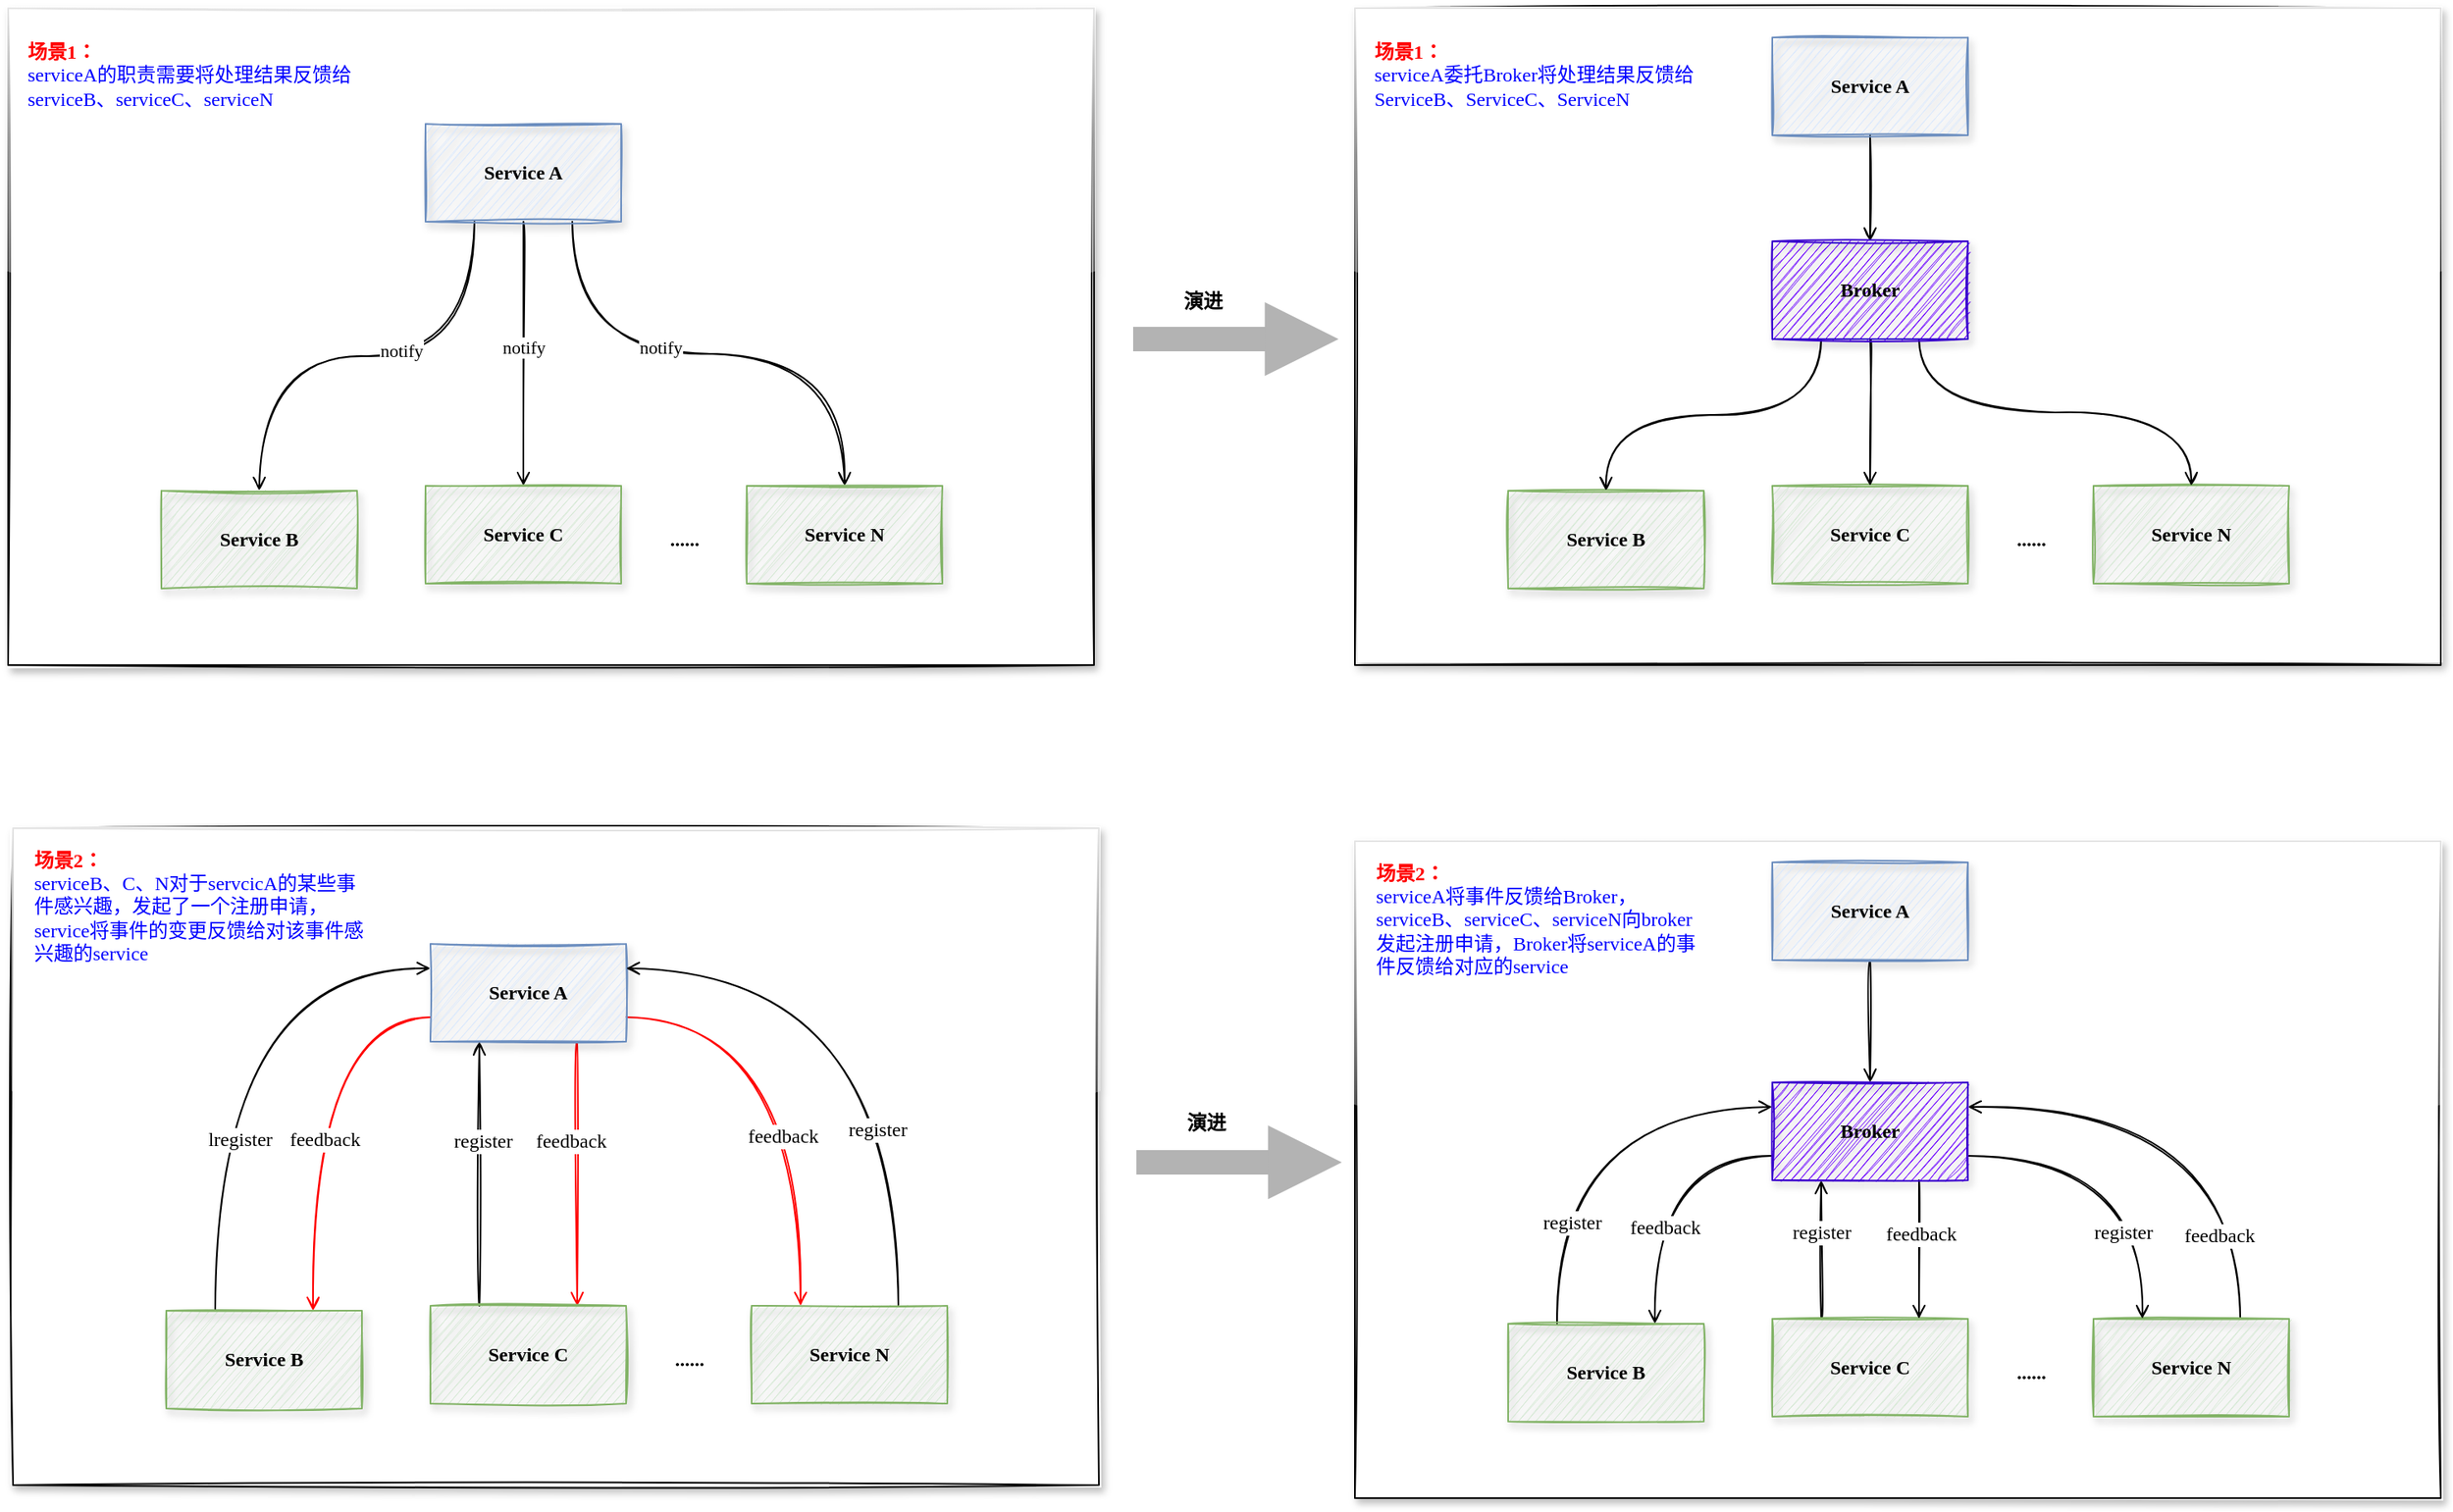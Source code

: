 <mxfile version="20.3.2" type="github">
  <diagram id="xd_ivLJh1A_-zqhclp_y" name="Page-1">
    <mxGraphModel dx="2102" dy="1187" grid="0" gridSize="10" guides="1" tooltips="1" connect="1" arrows="1" fold="1" page="1" pageScale="1" pageWidth="827" pageHeight="1169" math="0" shadow="0">
      <root>
        <mxCell id="0" />
        <mxCell id="1" parent="0" />
        <mxCell id="wBiFnpuhDJ96sovLaJxK-18" value="" style="rounded=0;whiteSpace=wrap;html=1;shadow=1;sketch=1;fontFamily=Indie Flower;fontSource=https%3A%2F%2Ffonts.googleapis.com%2Fcss%3Ffamily%3DIndie%2BFlower;glass=1;" vertex="1" parent="1">
          <mxGeometry x="84" y="40" width="666" height="403" as="geometry" />
        </mxCell>
        <mxCell id="wBiFnpuhDJ96sovLaJxK-11" style="edgeStyle=orthogonalEdgeStyle;orthogonalLoop=1;jettySize=auto;html=1;exitX=0.25;exitY=1;exitDx=0;exitDy=0;entryX=0.5;entryY=0;entryDx=0;entryDy=0;fontFamily=Indie Flower;fontSource=https%3A%2F%2Ffonts.googleapis.com%2Fcss%3Ffamily%3DIndie%2BFlower;endArrow=open;endFill=0;curved=1;sketch=1;shadow=0;" edge="1" parent="1" source="wBiFnpuhDJ96sovLaJxK-5" target="wBiFnpuhDJ96sovLaJxK-6">
          <mxGeometry relative="1" as="geometry" />
        </mxCell>
        <mxCell id="wBiFnpuhDJ96sovLaJxK-15" value="notify" style="edgeLabel;html=1;align=center;verticalAlign=middle;resizable=0;points=[];fontFamily=Indie Flower;" vertex="1" connectable="0" parent="wBiFnpuhDJ96sovLaJxK-11">
          <mxGeometry x="-0.143" y="-4" relative="1" as="geometry">
            <mxPoint as="offset" />
          </mxGeometry>
        </mxCell>
        <mxCell id="wBiFnpuhDJ96sovLaJxK-12" style="edgeStyle=orthogonalEdgeStyle;curved=1;sketch=1;orthogonalLoop=1;jettySize=auto;html=1;exitX=0.5;exitY=1;exitDx=0;exitDy=0;shadow=0;fontFamily=Indie Flower;fontSource=https%3A%2F%2Ffonts.googleapis.com%2Fcss%3Ffamily%3DIndie%2BFlower;endArrow=open;endFill=0;" edge="1" parent="1" source="wBiFnpuhDJ96sovLaJxK-5" target="wBiFnpuhDJ96sovLaJxK-9">
          <mxGeometry relative="1" as="geometry" />
        </mxCell>
        <mxCell id="wBiFnpuhDJ96sovLaJxK-16" value="notify" style="edgeLabel;html=1;align=center;verticalAlign=middle;resizable=0;points=[];fontFamily=Indie Flower;" vertex="1" connectable="0" parent="wBiFnpuhDJ96sovLaJxK-12">
          <mxGeometry x="-0.086" y="-1" relative="1" as="geometry">
            <mxPoint x="1" y="3" as="offset" />
          </mxGeometry>
        </mxCell>
        <mxCell id="wBiFnpuhDJ96sovLaJxK-13" style="edgeStyle=orthogonalEdgeStyle;curved=1;sketch=1;orthogonalLoop=1;jettySize=auto;html=1;exitX=0.75;exitY=1;exitDx=0;exitDy=0;shadow=0;fontFamily=Indie Flower;fontSource=https%3A%2F%2Ffonts.googleapis.com%2Fcss%3Ffamily%3DIndie%2BFlower;endArrow=open;endFill=0;" edge="1" parent="1" source="wBiFnpuhDJ96sovLaJxK-5" target="wBiFnpuhDJ96sovLaJxK-10">
          <mxGeometry relative="1" as="geometry" />
        </mxCell>
        <mxCell id="wBiFnpuhDJ96sovLaJxK-17" value="notify" style="edgeLabel;html=1;align=center;verticalAlign=middle;resizable=0;points=[];fontFamily=Indie Flower;" vertex="1" connectable="0" parent="wBiFnpuhDJ96sovLaJxK-13">
          <mxGeometry x="-0.089" relative="1" as="geometry">
            <mxPoint x="-15" y="-4" as="offset" />
          </mxGeometry>
        </mxCell>
        <mxCell id="wBiFnpuhDJ96sovLaJxK-5" value="&lt;b&gt;Service A&lt;/b&gt;" style="rounded=0;whiteSpace=wrap;html=1;fillColor=#dae8fc;strokeColor=#6c8ebf;sketch=1;shadow=1;fontFamily=Indie Flower;fontSource=https%3A%2F%2Ffonts.googleapis.com%2Fcss%3Ffamily%3DIndie%2BFlower;" vertex="1" parent="1">
          <mxGeometry x="340" y="111" width="120" height="60" as="geometry" />
        </mxCell>
        <mxCell id="wBiFnpuhDJ96sovLaJxK-6" value="&lt;b&gt;&lt;font data-font-src=&quot;https://fonts.googleapis.com/css?family=Indie+Flower&quot; face=&quot;Indie Flower&quot;&gt;Service B&lt;/font&gt;&lt;/b&gt;" style="rounded=0;whiteSpace=wrap;html=1;sketch=1;shadow=1;fillColor=#d5e8d4;strokeColor=#82b366;" vertex="1" parent="1">
          <mxGeometry x="178" y="336" width="120" height="60" as="geometry" />
        </mxCell>
        <mxCell id="wBiFnpuhDJ96sovLaJxK-9" value="&lt;b&gt;&lt;font data-font-src=&quot;https://fonts.googleapis.com/css?family=Indie+Flower&quot; face=&quot;Indie Flower&quot;&gt;Service C&lt;/font&gt;&lt;/b&gt;" style="rounded=0;whiteSpace=wrap;html=1;sketch=1;shadow=1;fillColor=#d5e8d4;strokeColor=#82b366;" vertex="1" parent="1">
          <mxGeometry x="340" y="333" width="120" height="60" as="geometry" />
        </mxCell>
        <mxCell id="wBiFnpuhDJ96sovLaJxK-10" value="&lt;b&gt;&lt;font data-font-src=&quot;https://fonts.googleapis.com/css?family=Indie+Flower&quot; face=&quot;Indie Flower&quot;&gt;Service N&lt;/font&gt;&lt;/b&gt;" style="rounded=0;whiteSpace=wrap;html=1;sketch=1;shadow=1;fillColor=#d5e8d4;strokeColor=#82b366;" vertex="1" parent="1">
          <mxGeometry x="537" y="333" width="120" height="60" as="geometry" />
        </mxCell>
        <mxCell id="wBiFnpuhDJ96sovLaJxK-14" value="......" style="text;html=1;strokeColor=none;fillColor=none;align=center;verticalAlign=middle;whiteSpace=wrap;rounded=0;shadow=1;sketch=1;fontFamily=Indie Flower;fontSource=https%3A%2F%2Ffonts.googleapis.com%2Fcss%3Ffamily%3DIndie%2BFlower;fontStyle=1" vertex="1" parent="1">
          <mxGeometry x="479" y="351" width="40" height="30" as="geometry" />
        </mxCell>
        <mxCell id="wBiFnpuhDJ96sovLaJxK-19" value="&lt;b&gt;&lt;font color=&quot;#ff0000&quot;&gt;场景1：&lt;/font&gt;&lt;br&gt;&lt;/b&gt;&lt;font data-font-src=&quot;https://fonts.googleapis.com/css?family=Indie+Flower&quot; style=&quot;font-size: 12px;&quot;&gt;serviceA&lt;/font&gt;的职责需要将处理结果反馈给&lt;font data-font-src=&quot;https://fonts.googleapis.com/css?family=Indie+Flower&quot;&gt;serviceB&lt;/font&gt;、&lt;font data-font-src=&quot;https://fonts.googleapis.com/css?family=Indie+Flower&quot;&gt;serviceC&lt;/font&gt;、&lt;font data-font-src=&quot;https://fonts.googleapis.com/css?family=Indie+Flower&quot;&gt;serviceN&lt;/font&gt;" style="text;html=1;strokeColor=none;fillColor=none;align=left;verticalAlign=middle;whiteSpace=wrap;rounded=0;shadow=1;glass=1;sketch=1;fontFamily=ZCOOL KuaiLe;fontSource=https%3A%2F%2Ffonts.googleapis.com%2Fcss%3Ffamily%3DZCOOL%2BKuaiLe;fontColor=#0000FF;" vertex="1" parent="1">
          <mxGeometry x="94" y="58" width="208" height="46" as="geometry" />
        </mxCell>
        <mxCell id="wBiFnpuhDJ96sovLaJxK-20" value="" style="rounded=0;whiteSpace=wrap;html=1;shadow=1;sketch=1;fontFamily=Indie Flower;fontSource=https%3A%2F%2Ffonts.googleapis.com%2Fcss%3Ffamily%3DIndie%2BFlower;glass=1;" vertex="1" parent="1">
          <mxGeometry x="87" y="543" width="666" height="403" as="geometry" />
        </mxCell>
        <mxCell id="wBiFnpuhDJ96sovLaJxK-40" style="edgeStyle=orthogonalEdgeStyle;curved=1;sketch=1;orthogonalLoop=1;jettySize=auto;html=1;exitX=0;exitY=0.75;exitDx=0;exitDy=0;entryX=0.75;entryY=0;entryDx=0;entryDy=0;shadow=0;fontFamily=Indie Flower;fontSource=https%3A%2F%2Ffonts.googleapis.com%2Fcss%3Ffamily%3DIndie%2BFlower;fontSize=12;fontColor=#000000;endArrow=open;endFill=0;strokeColor=#FF0000;" edge="1" parent="1" source="wBiFnpuhDJ96sovLaJxK-27" target="wBiFnpuhDJ96sovLaJxK-28">
          <mxGeometry relative="1" as="geometry" />
        </mxCell>
        <mxCell id="wBiFnpuhDJ96sovLaJxK-43" value="feedback" style="edgeLabel;html=1;align=center;verticalAlign=middle;resizable=0;points=[];fontSize=12;fontFamily=Indie Flower;fontColor=#000000;" vertex="1" connectable="0" parent="wBiFnpuhDJ96sovLaJxK-40">
          <mxGeometry x="0.167" y="7" relative="1" as="geometry">
            <mxPoint as="offset" />
          </mxGeometry>
        </mxCell>
        <mxCell id="wBiFnpuhDJ96sovLaJxK-41" style="edgeStyle=orthogonalEdgeStyle;curved=1;sketch=1;orthogonalLoop=1;jettySize=auto;html=1;exitX=0.75;exitY=1;exitDx=0;exitDy=0;entryX=0.75;entryY=0;entryDx=0;entryDy=0;shadow=0;strokeColor=#FF0000;fontFamily=Indie Flower;fontSource=https%3A%2F%2Ffonts.googleapis.com%2Fcss%3Ffamily%3DIndie%2BFlower;fontSize=12;fontColor=#000000;endArrow=open;endFill=0;" edge="1" parent="1" source="wBiFnpuhDJ96sovLaJxK-27" target="wBiFnpuhDJ96sovLaJxK-29">
          <mxGeometry relative="1" as="geometry" />
        </mxCell>
        <mxCell id="wBiFnpuhDJ96sovLaJxK-44" value="feedback" style="edgeLabel;html=1;align=center;verticalAlign=middle;resizable=0;points=[];fontSize=12;fontFamily=Indie Flower;fontColor=#000000;" vertex="1" connectable="0" parent="wBiFnpuhDJ96sovLaJxK-41">
          <mxGeometry x="-0.268" y="-3" relative="1" as="geometry">
            <mxPoint x="-1" y="1" as="offset" />
          </mxGeometry>
        </mxCell>
        <mxCell id="wBiFnpuhDJ96sovLaJxK-42" style="edgeStyle=orthogonalEdgeStyle;curved=1;sketch=1;orthogonalLoop=1;jettySize=auto;html=1;exitX=1;exitY=0.75;exitDx=0;exitDy=0;entryX=0.25;entryY=0;entryDx=0;entryDy=0;shadow=0;strokeColor=#FF0000;fontFamily=Indie Flower;fontSource=https%3A%2F%2Ffonts.googleapis.com%2Fcss%3Ffamily%3DIndie%2BFlower;fontSize=12;fontColor=#000000;endArrow=open;endFill=0;" edge="1" parent="1" source="wBiFnpuhDJ96sovLaJxK-27" target="wBiFnpuhDJ96sovLaJxK-30">
          <mxGeometry relative="1" as="geometry" />
        </mxCell>
        <mxCell id="wBiFnpuhDJ96sovLaJxK-45" value="feedback" style="edgeLabel;html=1;align=center;verticalAlign=middle;resizable=0;points=[];fontSize=12;fontFamily=Indie Flower;fontColor=#000000;" vertex="1" connectable="0" parent="wBiFnpuhDJ96sovLaJxK-42">
          <mxGeometry x="0.266" y="-11" relative="1" as="geometry">
            <mxPoint as="offset" />
          </mxGeometry>
        </mxCell>
        <mxCell id="wBiFnpuhDJ96sovLaJxK-27" value="&lt;b&gt;Service A&lt;/b&gt;" style="rounded=0;whiteSpace=wrap;html=1;fillColor=#dae8fc;strokeColor=#6c8ebf;sketch=1;shadow=1;fontFamily=Indie Flower;fontSource=https%3A%2F%2Ffonts.googleapis.com%2Fcss%3Ffamily%3DIndie%2BFlower;" vertex="1" parent="1">
          <mxGeometry x="343" y="614" width="120" height="60" as="geometry" />
        </mxCell>
        <mxCell id="wBiFnpuhDJ96sovLaJxK-33" style="edgeStyle=orthogonalEdgeStyle;curved=1;sketch=1;orthogonalLoop=1;jettySize=auto;html=1;exitX=0.25;exitY=0;exitDx=0;exitDy=0;entryX=0;entryY=0.25;entryDx=0;entryDy=0;shadow=0;fontFamily=Indie Flower;fontSource=https%3A%2F%2Ffonts.googleapis.com%2Fcss%3Ffamily%3DIndie%2BFlower;fontSize=12;fontColor=#0000FF;endArrow=open;endFill=0;" edge="1" parent="1" source="wBiFnpuhDJ96sovLaJxK-28" target="wBiFnpuhDJ96sovLaJxK-27">
          <mxGeometry relative="1" as="geometry" />
        </mxCell>
        <mxCell id="wBiFnpuhDJ96sovLaJxK-37" value="lregister" style="edgeLabel;html=1;align=center;verticalAlign=middle;resizable=0;points=[];fontSize=12;fontFamily=Indie Flower;fontColor=#000000;" vertex="1" connectable="0" parent="wBiFnpuhDJ96sovLaJxK-33">
          <mxGeometry x="-0.383" y="-15" relative="1" as="geometry">
            <mxPoint as="offset" />
          </mxGeometry>
        </mxCell>
        <mxCell id="wBiFnpuhDJ96sovLaJxK-28" value="&lt;b&gt;&lt;font data-font-src=&quot;https://fonts.googleapis.com/css?family=Indie+Flower&quot; face=&quot;Indie Flower&quot;&gt;Service B&lt;/font&gt;&lt;/b&gt;" style="rounded=0;whiteSpace=wrap;html=1;sketch=1;shadow=1;fillColor=#d5e8d4;strokeColor=#82b366;" vertex="1" parent="1">
          <mxGeometry x="181" y="839" width="120" height="60" as="geometry" />
        </mxCell>
        <mxCell id="wBiFnpuhDJ96sovLaJxK-34" style="edgeStyle=orthogonalEdgeStyle;curved=1;sketch=1;orthogonalLoop=1;jettySize=auto;html=1;exitX=0.25;exitY=0;exitDx=0;exitDy=0;shadow=0;fontFamily=Indie Flower;fontSource=https%3A%2F%2Ffonts.googleapis.com%2Fcss%3Ffamily%3DIndie%2BFlower;fontSize=12;fontColor=#0000FF;endArrow=open;endFill=0;entryX=0.25;entryY=1;entryDx=0;entryDy=0;" edge="1" parent="1" source="wBiFnpuhDJ96sovLaJxK-29" target="wBiFnpuhDJ96sovLaJxK-27">
          <mxGeometry relative="1" as="geometry" />
        </mxCell>
        <mxCell id="wBiFnpuhDJ96sovLaJxK-38" value="register" style="edgeLabel;html=1;align=center;verticalAlign=middle;resizable=0;points=[];fontSize=12;fontFamily=Indie Flower;fontColor=#000000;" vertex="1" connectable="0" parent="wBiFnpuhDJ96sovLaJxK-34">
          <mxGeometry x="0.189" y="-1" relative="1" as="geometry">
            <mxPoint x="1" y="-5" as="offset" />
          </mxGeometry>
        </mxCell>
        <mxCell id="wBiFnpuhDJ96sovLaJxK-29" value="&lt;b&gt;&lt;font data-font-src=&quot;https://fonts.googleapis.com/css?family=Indie+Flower&quot; face=&quot;Indie Flower&quot;&gt;Service C&lt;/font&gt;&lt;/b&gt;" style="rounded=0;whiteSpace=wrap;html=1;sketch=1;shadow=1;fillColor=#d5e8d4;strokeColor=#82b366;" vertex="1" parent="1">
          <mxGeometry x="343" y="836" width="120" height="60" as="geometry" />
        </mxCell>
        <mxCell id="wBiFnpuhDJ96sovLaJxK-35" style="edgeStyle=orthogonalEdgeStyle;curved=1;sketch=1;orthogonalLoop=1;jettySize=auto;html=1;exitX=0.75;exitY=0;exitDx=0;exitDy=0;entryX=1;entryY=0.25;entryDx=0;entryDy=0;shadow=0;fontFamily=Indie Flower;fontSource=https%3A%2F%2Ffonts.googleapis.com%2Fcss%3Ffamily%3DIndie%2BFlower;fontSize=12;fontColor=#0000FF;endArrow=open;endFill=0;" edge="1" parent="1" source="wBiFnpuhDJ96sovLaJxK-30" target="wBiFnpuhDJ96sovLaJxK-27">
          <mxGeometry relative="1" as="geometry" />
        </mxCell>
        <mxCell id="wBiFnpuhDJ96sovLaJxK-39" value="register" style="edgeLabel;html=1;align=center;verticalAlign=middle;resizable=0;points=[];fontSize=12;fontFamily=Indie Flower;fontColor=#000000;" vertex="1" connectable="0" parent="wBiFnpuhDJ96sovLaJxK-35">
          <mxGeometry x="-0.397" y="14" relative="1" as="geometry">
            <mxPoint x="1" y="5" as="offset" />
          </mxGeometry>
        </mxCell>
        <mxCell id="wBiFnpuhDJ96sovLaJxK-30" value="&lt;b&gt;&lt;font data-font-src=&quot;https://fonts.googleapis.com/css?family=Indie+Flower&quot; face=&quot;Indie Flower&quot;&gt;Service N&lt;/font&gt;&lt;/b&gt;" style="rounded=0;whiteSpace=wrap;html=1;sketch=1;shadow=1;fillColor=#d5e8d4;strokeColor=#82b366;" vertex="1" parent="1">
          <mxGeometry x="540" y="836" width="120" height="60" as="geometry" />
        </mxCell>
        <mxCell id="wBiFnpuhDJ96sovLaJxK-31" value="......" style="text;html=1;strokeColor=none;fillColor=none;align=center;verticalAlign=middle;whiteSpace=wrap;rounded=0;shadow=1;sketch=1;fontFamily=Indie Flower;fontSource=https%3A%2F%2Ffonts.googleapis.com%2Fcss%3Ffamily%3DIndie%2BFlower;fontStyle=1" vertex="1" parent="1">
          <mxGeometry x="482" y="854" width="40" height="30" as="geometry" />
        </mxCell>
        <mxCell id="wBiFnpuhDJ96sovLaJxK-32" value="&lt;b&gt;&lt;font color=&quot;#ff0000&quot;&gt;场景2：&lt;/font&gt;&lt;br&gt;&lt;/b&gt;&lt;font data-font-src=&quot;https://fonts.googleapis.com/css?family=Indie+Flower&quot; style=&quot;font-size: 12px;&quot;&gt;serviceB、C、N对于servcicA的某些事件感兴趣，发起了一个注册申请，service将事件的变更反馈给对该事件感兴趣的service&lt;/font&gt;" style="text;html=1;strokeColor=none;fillColor=none;align=left;verticalAlign=middle;whiteSpace=wrap;rounded=0;shadow=1;glass=1;sketch=1;fontFamily=ZCOOL KuaiLe;fontSource=https%3A%2F%2Ffonts.googleapis.com%2Fcss%3Ffamily%3DZCOOL%2BKuaiLe;fontColor=#0000FF;" vertex="1" parent="1">
          <mxGeometry x="98" y="576" width="207" height="30" as="geometry" />
        </mxCell>
        <mxCell id="wBiFnpuhDJ96sovLaJxK-46" value="" style="endArrow=block;html=1;rounded=0;sketch=0;strokeColor=#B3B3B3;strokeWidth=15;endFill=1;shadow=0;fontFamily=ZCOOL KuaiLe;fontSource=https%3A%2F%2Ffonts.googleapis.com%2Fcss%3Ffamily%3DZCOOL%2BKuaiLe;fontSize=12;fontColor=#000000;curved=1;" edge="1" parent="1">
          <mxGeometry relative="1" as="geometry">
            <mxPoint x="774" y="243" as="sourcePoint" />
            <mxPoint x="900" y="243" as="targetPoint" />
          </mxGeometry>
        </mxCell>
        <mxCell id="wBiFnpuhDJ96sovLaJxK-47" value="" style="endArrow=block;html=1;rounded=0;sketch=0;strokeColor=#B3B3B3;strokeWidth=15;endFill=1;shadow=0;fontFamily=ZCOOL KuaiLe;fontSource=https%3A%2F%2Ffonts.googleapis.com%2Fcss%3Ffamily%3DZCOOL%2BKuaiLe;fontSize=12;fontColor=#000000;curved=1;" edge="1" parent="1">
          <mxGeometry relative="1" as="geometry">
            <mxPoint x="776" y="748" as="sourcePoint" />
            <mxPoint x="902" y="748" as="targetPoint" />
          </mxGeometry>
        </mxCell>
        <mxCell id="wBiFnpuhDJ96sovLaJxK-48" value="" style="rounded=0;whiteSpace=wrap;html=1;shadow=1;sketch=1;fontFamily=Indie Flower;fontSource=https%3A%2F%2Ffonts.googleapis.com%2Fcss%3Ffamily%3DIndie%2BFlower;glass=1;" vertex="1" parent="1">
          <mxGeometry x="910" y="40" width="666" height="403" as="geometry" />
        </mxCell>
        <mxCell id="wBiFnpuhDJ96sovLaJxK-83" style="edgeStyle=orthogonalEdgeStyle;curved=1;sketch=1;orthogonalLoop=1;jettySize=auto;html=1;exitX=0.5;exitY=1;exitDx=0;exitDy=0;shadow=0;strokeColor=#000000;strokeWidth=1;fontFamily=ZCOOL KuaiLe;fontSource=https%3A%2F%2Ffonts.googleapis.com%2Fcss%3Ffamily%3DZCOOL%2BKuaiLe;fontSize=12;fontColor=#000000;endArrow=open;endFill=0;" edge="1" parent="1" source="wBiFnpuhDJ96sovLaJxK-55" target="wBiFnpuhDJ96sovLaJxK-80">
          <mxGeometry relative="1" as="geometry" />
        </mxCell>
        <mxCell id="wBiFnpuhDJ96sovLaJxK-55" value="&lt;b&gt;Service A&lt;/b&gt;" style="rounded=0;whiteSpace=wrap;html=1;fillColor=#dae8fc;strokeColor=#6c8ebf;sketch=1;shadow=1;fontFamily=Indie Flower;fontSource=https%3A%2F%2Ffonts.googleapis.com%2Fcss%3Ffamily%3DIndie%2BFlower;" vertex="1" parent="1">
          <mxGeometry x="1166" y="58" width="120" height="60" as="geometry" />
        </mxCell>
        <mxCell id="wBiFnpuhDJ96sovLaJxK-56" value="&lt;b&gt;&lt;font data-font-src=&quot;https://fonts.googleapis.com/css?family=Indie+Flower&quot; face=&quot;Indie Flower&quot;&gt;Service B&lt;/font&gt;&lt;/b&gt;" style="rounded=0;whiteSpace=wrap;html=1;sketch=1;shadow=1;fillColor=#d5e8d4;strokeColor=#82b366;" vertex="1" parent="1">
          <mxGeometry x="1004" y="336" width="120" height="60" as="geometry" />
        </mxCell>
        <mxCell id="wBiFnpuhDJ96sovLaJxK-57" value="&lt;b&gt;&lt;font data-font-src=&quot;https://fonts.googleapis.com/css?family=Indie+Flower&quot; face=&quot;Indie Flower&quot;&gt;Service C&lt;/font&gt;&lt;/b&gt;" style="rounded=0;whiteSpace=wrap;html=1;sketch=1;shadow=1;fillColor=#d5e8d4;strokeColor=#82b366;" vertex="1" parent="1">
          <mxGeometry x="1166" y="333" width="120" height="60" as="geometry" />
        </mxCell>
        <mxCell id="wBiFnpuhDJ96sovLaJxK-58" value="&lt;b&gt;&lt;font data-font-src=&quot;https://fonts.googleapis.com/css?family=Indie+Flower&quot; face=&quot;Indie Flower&quot;&gt;Service N&lt;/font&gt;&lt;/b&gt;" style="rounded=0;whiteSpace=wrap;html=1;sketch=1;shadow=1;fillColor=#d5e8d4;strokeColor=#82b366;" vertex="1" parent="1">
          <mxGeometry x="1363" y="333" width="120" height="60" as="geometry" />
        </mxCell>
        <mxCell id="wBiFnpuhDJ96sovLaJxK-59" value="......" style="text;html=1;strokeColor=none;fillColor=none;align=center;verticalAlign=middle;whiteSpace=wrap;rounded=0;shadow=1;sketch=1;fontFamily=Indie Flower;fontSource=https%3A%2F%2Ffonts.googleapis.com%2Fcss%3Ffamily%3DIndie%2BFlower;fontStyle=1" vertex="1" parent="1">
          <mxGeometry x="1305" y="351" width="40" height="30" as="geometry" />
        </mxCell>
        <mxCell id="wBiFnpuhDJ96sovLaJxK-60" value="&lt;b&gt;&lt;font color=&quot;#ff0000&quot;&gt;场景1：&lt;/font&gt;&lt;br&gt;&lt;/b&gt;&lt;font data-font-src=&quot;https://fonts.googleapis.com/css?family=Indie+Flower&quot; style=&quot;font-size: 12px;&quot;&gt;serviceA委托Broker将处理结果反馈给ServiceB、ServiceC、ServiceN&lt;/font&gt;" style="text;html=1;strokeColor=none;fillColor=none;align=left;verticalAlign=middle;whiteSpace=wrap;rounded=0;shadow=1;glass=1;sketch=1;fontFamily=ZCOOL KuaiLe;fontSource=https%3A%2F%2Ffonts.googleapis.com%2Fcss%3Ffamily%3DZCOOL%2BKuaiLe;fontColor=#0000FF;" vertex="1" parent="1">
          <mxGeometry x="920" y="58" width="208" height="46" as="geometry" />
        </mxCell>
        <mxCell id="wBiFnpuhDJ96sovLaJxK-61" value="" style="rounded=0;whiteSpace=wrap;html=1;shadow=1;sketch=1;fontFamily=Indie Flower;fontSource=https%3A%2F%2Ffonts.googleapis.com%2Fcss%3Ffamily%3DIndie%2BFlower;glass=1;" vertex="1" parent="1">
          <mxGeometry x="910" y="551" width="666" height="403" as="geometry" />
        </mxCell>
        <mxCell id="wBiFnpuhDJ96sovLaJxK-94" style="edgeStyle=orthogonalEdgeStyle;curved=1;sketch=1;orthogonalLoop=1;jettySize=auto;html=1;exitX=0.5;exitY=1;exitDx=0;exitDy=0;shadow=0;strokeColor=#000000;strokeWidth=1;fontFamily=ZCOOL KuaiLe;fontSource=https%3A%2F%2Ffonts.googleapis.com%2Fcss%3Ffamily%3DZCOOL%2BKuaiLe;fontSize=12;fontColor=#000000;endArrow=open;endFill=0;" edge="1" parent="1" source="wBiFnpuhDJ96sovLaJxK-68" target="wBiFnpuhDJ96sovLaJxK-87">
          <mxGeometry relative="1" as="geometry" />
        </mxCell>
        <mxCell id="wBiFnpuhDJ96sovLaJxK-68" value="&lt;b&gt;Service A&lt;/b&gt;" style="rounded=0;whiteSpace=wrap;html=1;fillColor=#dae8fc;strokeColor=#6c8ebf;sketch=1;shadow=1;fontFamily=Indie Flower;fontSource=https%3A%2F%2Ffonts.googleapis.com%2Fcss%3Ffamily%3DIndie%2BFlower;" vertex="1" parent="1">
          <mxGeometry x="1166" y="564" width="120" height="60" as="geometry" />
        </mxCell>
        <mxCell id="wBiFnpuhDJ96sovLaJxK-88" style="edgeStyle=orthogonalEdgeStyle;curved=1;sketch=1;orthogonalLoop=1;jettySize=auto;html=1;exitX=0.25;exitY=0;exitDx=0;exitDy=0;entryX=0;entryY=0.25;entryDx=0;entryDy=0;shadow=0;strokeColor=#000000;strokeWidth=1;fontFamily=ZCOOL KuaiLe;fontSource=https%3A%2F%2Ffonts.googleapis.com%2Fcss%3Ffamily%3DZCOOL%2BKuaiLe;fontSize=12;fontColor=#000000;endArrow=open;endFill=0;" edge="1" parent="1" source="wBiFnpuhDJ96sovLaJxK-71" target="wBiFnpuhDJ96sovLaJxK-87">
          <mxGeometry relative="1" as="geometry" />
        </mxCell>
        <mxCell id="wBiFnpuhDJ96sovLaJxK-95" value="register" style="edgeLabel;html=1;align=center;verticalAlign=middle;resizable=0;points=[];fontSize=12;fontFamily=Indie Flower;fontColor=#000000;fontSource=https%3A%2F%2Ffonts.googleapis.com%2Fcss%3Ffamily%3DIndie%2BFlower;" vertex="1" connectable="0" parent="wBiFnpuhDJ96sovLaJxK-88">
          <mxGeometry x="-0.337" y="-25" relative="1" as="geometry">
            <mxPoint x="-16" y="26" as="offset" />
          </mxGeometry>
        </mxCell>
        <mxCell id="wBiFnpuhDJ96sovLaJxK-71" value="&lt;b&gt;&lt;font data-font-src=&quot;https://fonts.googleapis.com/css?family=Indie+Flower&quot; face=&quot;Indie Flower&quot;&gt;Service B&lt;/font&gt;&lt;/b&gt;" style="rounded=0;whiteSpace=wrap;html=1;sketch=1;shadow=1;fillColor=#d5e8d4;strokeColor=#82b366;" vertex="1" parent="1">
          <mxGeometry x="1004" y="847" width="120" height="60" as="geometry" />
        </mxCell>
        <mxCell id="wBiFnpuhDJ96sovLaJxK-89" style="edgeStyle=orthogonalEdgeStyle;curved=1;sketch=1;orthogonalLoop=1;jettySize=auto;html=1;exitX=0.25;exitY=0;exitDx=0;exitDy=0;entryX=0.25;entryY=1;entryDx=0;entryDy=0;shadow=0;strokeColor=#000000;strokeWidth=1;fontFamily=ZCOOL KuaiLe;fontSource=https%3A%2F%2Ffonts.googleapis.com%2Fcss%3Ffamily%3DZCOOL%2BKuaiLe;fontSize=12;fontColor=#000000;endArrow=open;endFill=0;" edge="1" parent="1" source="wBiFnpuhDJ96sovLaJxK-74" target="wBiFnpuhDJ96sovLaJxK-87">
          <mxGeometry relative="1" as="geometry" />
        </mxCell>
        <mxCell id="wBiFnpuhDJ96sovLaJxK-97" value="register" style="edgeLabel;html=1;align=center;verticalAlign=middle;resizable=0;points=[];fontSize=12;fontFamily=Indie Flower;fontColor=#000000;" vertex="1" connectable="0" parent="wBiFnpuhDJ96sovLaJxK-89">
          <mxGeometry x="0.329" relative="1" as="geometry">
            <mxPoint y="3" as="offset" />
          </mxGeometry>
        </mxCell>
        <mxCell id="wBiFnpuhDJ96sovLaJxK-74" value="&lt;b&gt;&lt;font data-font-src=&quot;https://fonts.googleapis.com/css?family=Indie+Flower&quot; face=&quot;Indie Flower&quot;&gt;Service C&lt;/font&gt;&lt;/b&gt;" style="rounded=0;whiteSpace=wrap;html=1;sketch=1;shadow=1;fillColor=#d5e8d4;strokeColor=#82b366;" vertex="1" parent="1">
          <mxGeometry x="1166" y="844" width="120" height="60" as="geometry" />
        </mxCell>
        <mxCell id="wBiFnpuhDJ96sovLaJxK-90" style="edgeStyle=orthogonalEdgeStyle;curved=1;sketch=1;orthogonalLoop=1;jettySize=auto;html=1;exitX=0.75;exitY=0;exitDx=0;exitDy=0;entryX=1;entryY=0.25;entryDx=0;entryDy=0;shadow=0;strokeColor=#000000;strokeWidth=1;fontFamily=ZCOOL KuaiLe;fontSource=https%3A%2F%2Ffonts.googleapis.com%2Fcss%3Ffamily%3DZCOOL%2BKuaiLe;fontSize=12;fontColor=#000000;endArrow=open;endFill=0;" edge="1" parent="1" source="wBiFnpuhDJ96sovLaJxK-77" target="wBiFnpuhDJ96sovLaJxK-87">
          <mxGeometry relative="1" as="geometry" />
        </mxCell>
        <mxCell id="wBiFnpuhDJ96sovLaJxK-100" value="feedback" style="edgeLabel;html=1;align=center;verticalAlign=middle;resizable=0;points=[];fontSize=12;fontFamily=Indie Flower;fontColor=#000000;" vertex="1" connectable="0" parent="wBiFnpuhDJ96sovLaJxK-90">
          <mxGeometry x="-0.423" y="29" relative="1" as="geometry">
            <mxPoint x="16" y="34" as="offset" />
          </mxGeometry>
        </mxCell>
        <mxCell id="wBiFnpuhDJ96sovLaJxK-77" value="&lt;b&gt;&lt;font data-font-src=&quot;https://fonts.googleapis.com/css?family=Indie+Flower&quot; face=&quot;Indie Flower&quot;&gt;Service N&lt;/font&gt;&lt;/b&gt;" style="rounded=0;whiteSpace=wrap;html=1;sketch=1;shadow=1;fillColor=#d5e8d4;strokeColor=#82b366;" vertex="1" parent="1">
          <mxGeometry x="1363" y="844" width="120" height="60" as="geometry" />
        </mxCell>
        <mxCell id="wBiFnpuhDJ96sovLaJxK-78" value="......" style="text;html=1;strokeColor=none;fillColor=none;align=center;verticalAlign=middle;whiteSpace=wrap;rounded=0;shadow=1;sketch=1;fontFamily=Indie Flower;fontSource=https%3A%2F%2Ffonts.googleapis.com%2Fcss%3Ffamily%3DIndie%2BFlower;fontStyle=1" vertex="1" parent="1">
          <mxGeometry x="1305" y="862" width="40" height="30" as="geometry" />
        </mxCell>
        <mxCell id="wBiFnpuhDJ96sovLaJxK-79" value="&lt;b&gt;&lt;font color=&quot;#ff0000&quot;&gt;场景2：&lt;/font&gt;&lt;br&gt;&lt;/b&gt;&lt;font data-font-src=&quot;https://fonts.googleapis.com/css?family=Indie+Flower&quot; style=&quot;font-size: 12px;&quot;&gt;serviceA将事件反馈给Broker，serviceB、serviceC、serviceN向broker发起注册申请，Broker将serviceA的事件反馈给对应的service&lt;/font&gt;" style="text;html=1;strokeColor=none;fillColor=none;align=left;verticalAlign=middle;whiteSpace=wrap;rounded=0;shadow=1;glass=1;sketch=1;fontFamily=ZCOOL KuaiLe;fontSource=https%3A%2F%2Ffonts.googleapis.com%2Fcss%3Ffamily%3DZCOOL%2BKuaiLe;fontColor=#0000FF;" vertex="1" parent="1">
          <mxGeometry x="921" y="584" width="207" height="30" as="geometry" />
        </mxCell>
        <mxCell id="wBiFnpuhDJ96sovLaJxK-84" style="edgeStyle=orthogonalEdgeStyle;curved=1;sketch=1;orthogonalLoop=1;jettySize=auto;html=1;exitX=0.25;exitY=1;exitDx=0;exitDy=0;entryX=0.5;entryY=0;entryDx=0;entryDy=0;shadow=0;strokeColor=#000000;strokeWidth=1;fontFamily=ZCOOL KuaiLe;fontSource=https%3A%2F%2Ffonts.googleapis.com%2Fcss%3Ffamily%3DZCOOL%2BKuaiLe;fontSize=12;fontColor=#000000;endArrow=open;endFill=0;" edge="1" parent="1" source="wBiFnpuhDJ96sovLaJxK-80" target="wBiFnpuhDJ96sovLaJxK-56">
          <mxGeometry relative="1" as="geometry" />
        </mxCell>
        <mxCell id="wBiFnpuhDJ96sovLaJxK-85" style="edgeStyle=orthogonalEdgeStyle;curved=1;sketch=1;orthogonalLoop=1;jettySize=auto;html=1;entryX=0.5;entryY=0;entryDx=0;entryDy=0;shadow=0;strokeColor=#000000;strokeWidth=1;fontFamily=ZCOOL KuaiLe;fontSource=https%3A%2F%2Ffonts.googleapis.com%2Fcss%3Ffamily%3DZCOOL%2BKuaiLe;fontSize=12;fontColor=#000000;endArrow=open;endFill=0;" edge="1" parent="1" source="wBiFnpuhDJ96sovLaJxK-80" target="wBiFnpuhDJ96sovLaJxK-57">
          <mxGeometry relative="1" as="geometry" />
        </mxCell>
        <mxCell id="wBiFnpuhDJ96sovLaJxK-86" style="edgeStyle=orthogonalEdgeStyle;curved=1;sketch=1;orthogonalLoop=1;jettySize=auto;html=1;exitX=0.75;exitY=1;exitDx=0;exitDy=0;shadow=0;strokeColor=#000000;strokeWidth=1;fontFamily=ZCOOL KuaiLe;fontSource=https%3A%2F%2Ffonts.googleapis.com%2Fcss%3Ffamily%3DZCOOL%2BKuaiLe;fontSize=12;fontColor=#000000;endArrow=open;endFill=0;" edge="1" parent="1" source="wBiFnpuhDJ96sovLaJxK-80" target="wBiFnpuhDJ96sovLaJxK-58">
          <mxGeometry relative="1" as="geometry" />
        </mxCell>
        <mxCell id="wBiFnpuhDJ96sovLaJxK-80" value="&lt;b&gt;&lt;font color=&quot;#000000&quot;&gt;Broker&lt;/font&gt;&lt;/b&gt;" style="rounded=0;whiteSpace=wrap;html=1;fillColor=#6a00ff;strokeColor=#3700CC;sketch=1;shadow=1;fontFamily=Indie Flower;fontSource=https%3A%2F%2Ffonts.googleapis.com%2Fcss%3Ffamily%3DIndie%2BFlower;fontColor=#ffffff;" vertex="1" parent="1">
          <mxGeometry x="1166" y="183" width="120" height="60" as="geometry" />
        </mxCell>
        <mxCell id="wBiFnpuhDJ96sovLaJxK-81" value="演进" style="text;html=1;strokeColor=none;fillColor=none;align=center;verticalAlign=middle;whiteSpace=wrap;rounded=0;shadow=1;glass=1;sketch=1;fontFamily=ZCOOL KuaiLe;fontSource=https%3A%2F%2Ffonts.googleapis.com%2Fcss%3Ffamily%3DZCOOL%2BKuaiLe;fontSize=12;fontColor=#000000;fontStyle=1" vertex="1" parent="1">
          <mxGeometry x="787" y="205" width="60" height="30" as="geometry" />
        </mxCell>
        <mxCell id="wBiFnpuhDJ96sovLaJxK-82" value="演进" style="text;html=1;strokeColor=none;fillColor=none;align=center;verticalAlign=middle;whiteSpace=wrap;rounded=0;shadow=1;glass=1;sketch=1;fontFamily=ZCOOL KuaiLe;fontSource=https%3A%2F%2Ffonts.googleapis.com%2Fcss%3Ffamily%3DZCOOL%2BKuaiLe;fontSize=12;fontColor=#000000;fontStyle=1" vertex="1" parent="1">
          <mxGeometry x="789" y="709" width="60" height="30" as="geometry" />
        </mxCell>
        <mxCell id="wBiFnpuhDJ96sovLaJxK-91" style="edgeStyle=orthogonalEdgeStyle;curved=1;sketch=1;orthogonalLoop=1;jettySize=auto;html=1;exitX=1;exitY=0.75;exitDx=0;exitDy=0;entryX=0.25;entryY=0;entryDx=0;entryDy=0;shadow=0;strokeColor=#000000;strokeWidth=1;fontFamily=ZCOOL KuaiLe;fontSource=https%3A%2F%2Ffonts.googleapis.com%2Fcss%3Ffamily%3DZCOOL%2BKuaiLe;fontSize=12;fontColor=#000000;endArrow=open;endFill=0;" edge="1" parent="1" source="wBiFnpuhDJ96sovLaJxK-87" target="wBiFnpuhDJ96sovLaJxK-77">
          <mxGeometry relative="1" as="geometry" />
        </mxCell>
        <mxCell id="wBiFnpuhDJ96sovLaJxK-99" value="register" style="edgeLabel;html=1;align=center;verticalAlign=middle;resizable=0;points=[];fontSize=12;fontFamily=Indie Flower;fontColor=#000000;" vertex="1" connectable="0" parent="wBiFnpuhDJ96sovLaJxK-91">
          <mxGeometry x="-0.258" y="-19" relative="1" as="geometry">
            <mxPoint x="18" y="28" as="offset" />
          </mxGeometry>
        </mxCell>
        <mxCell id="wBiFnpuhDJ96sovLaJxK-92" style="edgeStyle=orthogonalEdgeStyle;curved=1;sketch=1;orthogonalLoop=1;jettySize=auto;html=1;exitX=0.75;exitY=1;exitDx=0;exitDy=0;entryX=0.75;entryY=0;entryDx=0;entryDy=0;shadow=0;strokeColor=#000000;strokeWidth=1;fontFamily=ZCOOL KuaiLe;fontSource=https%3A%2F%2Ffonts.googleapis.com%2Fcss%3Ffamily%3DZCOOL%2BKuaiLe;fontSize=12;fontColor=#000000;endArrow=open;endFill=0;" edge="1" parent="1" source="wBiFnpuhDJ96sovLaJxK-87" target="wBiFnpuhDJ96sovLaJxK-74">
          <mxGeometry relative="1" as="geometry" />
        </mxCell>
        <mxCell id="wBiFnpuhDJ96sovLaJxK-98" value="feedback" style="edgeLabel;html=1;align=center;verticalAlign=middle;resizable=0;points=[];fontSize=12;fontFamily=Indie Flower;fontColor=#000000;" vertex="1" connectable="0" parent="wBiFnpuhDJ96sovLaJxK-92">
          <mxGeometry x="-0.153" y="1" relative="1" as="geometry">
            <mxPoint y="-3" as="offset" />
          </mxGeometry>
        </mxCell>
        <mxCell id="wBiFnpuhDJ96sovLaJxK-93" style="edgeStyle=orthogonalEdgeStyle;curved=1;sketch=1;orthogonalLoop=1;jettySize=auto;html=1;exitX=0;exitY=0.75;exitDx=0;exitDy=0;entryX=0.75;entryY=0;entryDx=0;entryDy=0;shadow=0;strokeColor=#000000;strokeWidth=1;fontFamily=ZCOOL KuaiLe;fontSource=https%3A%2F%2Ffonts.googleapis.com%2Fcss%3Ffamily%3DZCOOL%2BKuaiLe;fontSize=12;fontColor=#000000;endArrow=open;endFill=0;" edge="1" parent="1" source="wBiFnpuhDJ96sovLaJxK-87" target="wBiFnpuhDJ96sovLaJxK-71">
          <mxGeometry relative="1" as="geometry" />
        </mxCell>
        <mxCell id="wBiFnpuhDJ96sovLaJxK-96" value="feedback" style="edgeLabel;html=1;align=center;verticalAlign=middle;resizable=0;points=[];fontSize=12;fontFamily=Indie Flower;fontColor=#000000;" vertex="1" connectable="0" parent="wBiFnpuhDJ96sovLaJxK-93">
          <mxGeometry x="0.234" y="12" relative="1" as="geometry">
            <mxPoint x="-6" y="8" as="offset" />
          </mxGeometry>
        </mxCell>
        <mxCell id="wBiFnpuhDJ96sovLaJxK-87" value="&lt;b&gt;&lt;font color=&quot;#000000&quot;&gt;Broker&lt;/font&gt;&lt;/b&gt;" style="rounded=0;whiteSpace=wrap;html=1;fillColor=#6a00ff;strokeColor=#3700CC;sketch=1;shadow=1;fontFamily=Indie Flower;fontSource=https%3A%2F%2Ffonts.googleapis.com%2Fcss%3Ffamily%3DIndie%2BFlower;fontColor=#ffffff;" vertex="1" parent="1">
          <mxGeometry x="1166" y="699" width="120" height="60" as="geometry" />
        </mxCell>
      </root>
    </mxGraphModel>
  </diagram>
</mxfile>
